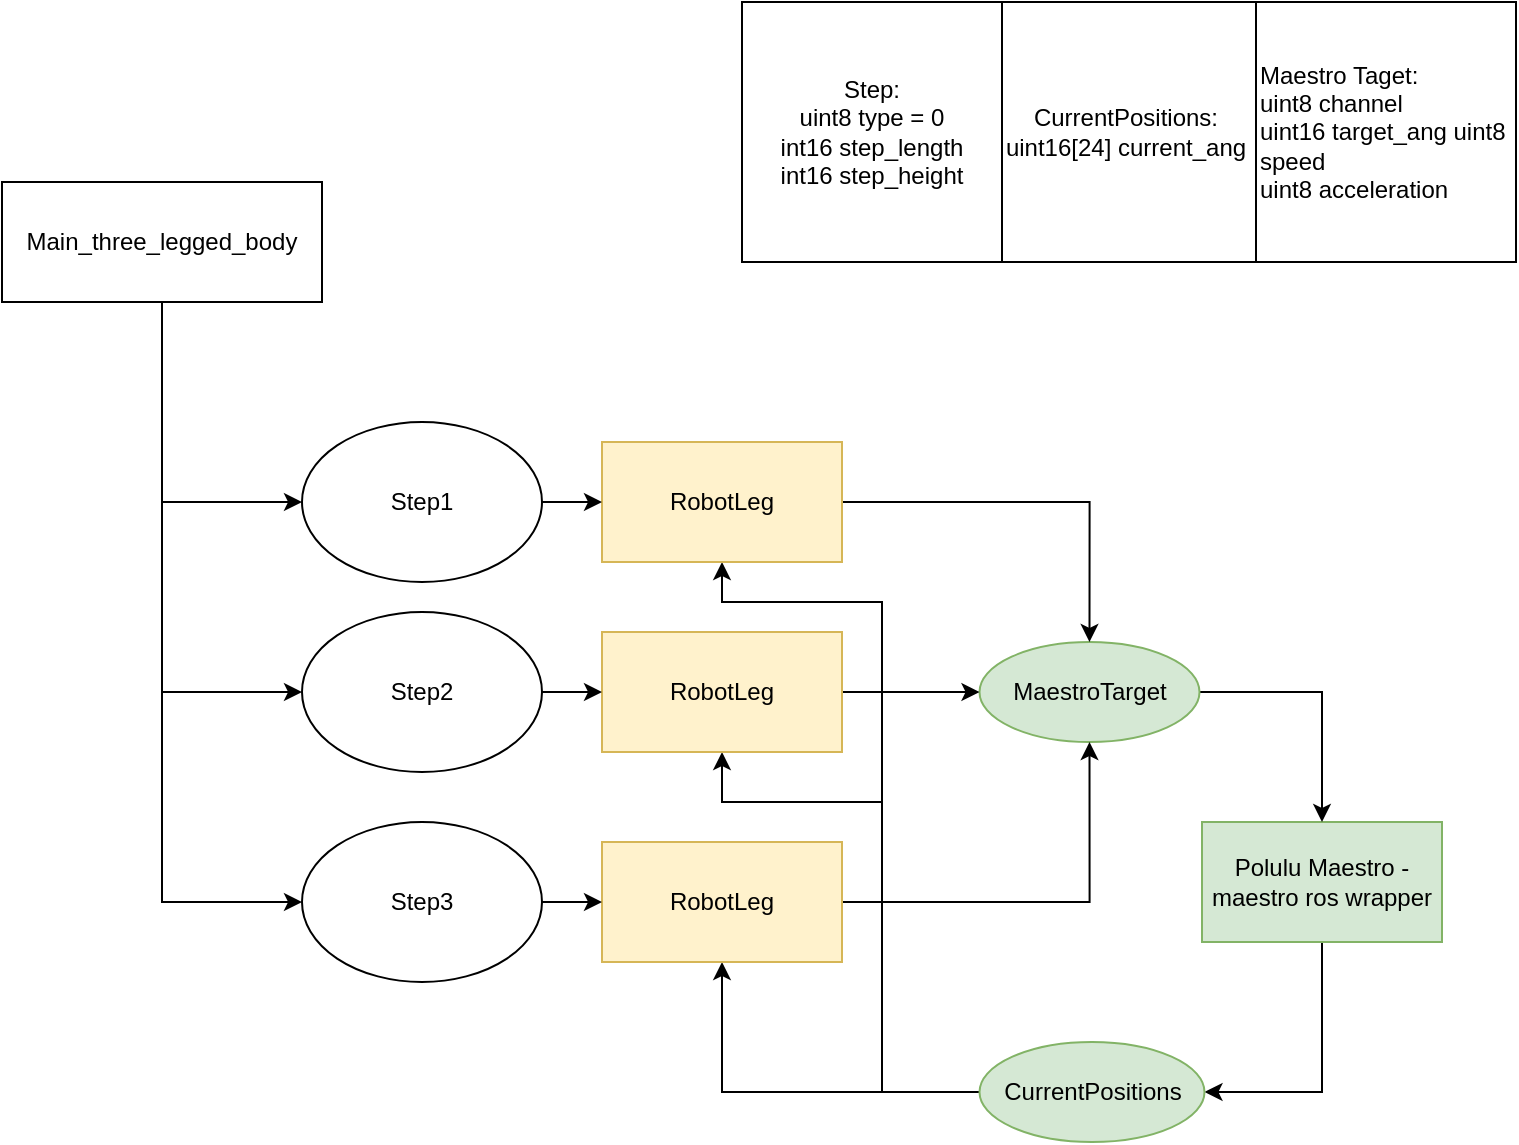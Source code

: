 <mxfile version="20.4.0" type="device"><diagram id="NFcjAwmAxr3F2hzBvSZC" name="Page-1"><mxGraphModel dx="1420" dy="834" grid="1" gridSize="10" guides="1" tooltips="1" connect="1" arrows="1" fold="1" page="1" pageScale="1" pageWidth="827" pageHeight="1169" math="0" shadow="0"><root><mxCell id="0"/><mxCell id="1" parent="0"/><mxCell id="n2j4CQMMadK633ObHg8q-7" style="edgeStyle=orthogonalEdgeStyle;rounded=0;orthogonalLoop=1;jettySize=auto;html=1;entryX=1;entryY=0.5;entryDx=0;entryDy=0;" parent="1" source="n2j4CQMMadK633ObHg8q-2" target="n2j4CQMMadK633ObHg8q-6" edge="1"><mxGeometry relative="1" as="geometry"/></mxCell><mxCell id="n2j4CQMMadK633ObHg8q-2" value="Polulu Maestro - maestro ros wrapper" style="rounded=0;whiteSpace=wrap;html=1;fillColor=#d5e8d4;strokeColor=#82b366;" parent="1" vertex="1"><mxGeometry x="670" y="410" width="120" height="60" as="geometry"/></mxCell><mxCell id="n2j4CQMMadK633ObHg8q-5" style="edgeStyle=orthogonalEdgeStyle;rounded=0;orthogonalLoop=1;jettySize=auto;html=1;" parent="1" source="n2j4CQMMadK633ObHg8q-3" target="n2j4CQMMadK633ObHg8q-2" edge="1"><mxGeometry relative="1" as="geometry"/></mxCell><mxCell id="n2j4CQMMadK633ObHg8q-3" value="MaestroTarget" style="ellipse;whiteSpace=wrap;html=1;fillColor=#d5e8d4;strokeColor=#82b366;" parent="1" vertex="1"><mxGeometry x="558.75" y="320" width="110" height="50" as="geometry"/></mxCell><mxCell id="3dIs1BvgKKJkEgijvuep-1" style="edgeStyle=orthogonalEdgeStyle;rounded=0;orthogonalLoop=1;jettySize=auto;html=1;entryX=0.5;entryY=1;entryDx=0;entryDy=0;" edge="1" parent="1" source="n2j4CQMMadK633ObHg8q-6" target="n2j4CQMMadK633ObHg8q-10"><mxGeometry relative="1" as="geometry"><Array as="points"><mxPoint x="510" y="545"/><mxPoint x="510" y="300"/><mxPoint x="430" y="300"/></Array></mxGeometry></mxCell><mxCell id="3dIs1BvgKKJkEgijvuep-2" style="edgeStyle=orthogonalEdgeStyle;rounded=0;orthogonalLoop=1;jettySize=auto;html=1;entryX=0.5;entryY=1;entryDx=0;entryDy=0;" edge="1" parent="1" source="n2j4CQMMadK633ObHg8q-6" target="n2j4CQMMadK633ObHg8q-16"><mxGeometry relative="1" as="geometry"><Array as="points"><mxPoint x="510" y="545"/><mxPoint x="510" y="400"/><mxPoint x="430" y="400"/></Array></mxGeometry></mxCell><mxCell id="3dIs1BvgKKJkEgijvuep-3" style="edgeStyle=orthogonalEdgeStyle;rounded=0;orthogonalLoop=1;jettySize=auto;html=1;entryX=0.5;entryY=1;entryDx=0;entryDy=0;" edge="1" parent="1" source="n2j4CQMMadK633ObHg8q-6" target="n2j4CQMMadK633ObHg8q-19"><mxGeometry relative="1" as="geometry"/></mxCell><mxCell id="n2j4CQMMadK633ObHg8q-6" value="CurrentPositions" style="ellipse;whiteSpace=wrap;html=1;fillColor=#d5e8d4;strokeColor=#82b366;" parent="1" vertex="1"><mxGeometry x="558.75" y="520" width="112.5" height="50" as="geometry"/></mxCell><mxCell id="n2j4CQMMadK633ObHg8q-8" value="&lt;span style=&quot;background-color: initial;&quot;&gt;Maestro Taget:&lt;/span&gt;&lt;br&gt;&lt;span style=&quot;background-color: initial;&quot;&gt;uint8 channel&lt;/span&gt;&lt;br&gt;&lt;span style=&quot;background-color: initial;&quot;&gt;uint16 target_ang uint8 speed&lt;/span&gt;&lt;br&gt;&lt;div style=&quot;&quot;&gt;&lt;span style=&quot;background-color: initial;&quot;&gt;uint8 acceleration&lt;/span&gt;&lt;/div&gt;" style="whiteSpace=wrap;html=1;aspect=fixed;align=left;" parent="1" vertex="1"><mxGeometry x="697" width="130" height="130" as="geometry"/></mxCell><mxCell id="n2j4CQMMadK633ObHg8q-9" value="CurrentPositions:&lt;br&gt;&lt;div style=&quot;text-align: left;&quot;&gt;uint16[24] current_ang&lt;br&gt;&lt;/div&gt;" style="whiteSpace=wrap;html=1;aspect=fixed;" parent="1" vertex="1"><mxGeometry x="567" width="130" height="130" as="geometry"/></mxCell><mxCell id="n2j4CQMMadK633ObHg8q-13" style="edgeStyle=orthogonalEdgeStyle;rounded=0;orthogonalLoop=1;jettySize=auto;html=1;" parent="1" source="n2j4CQMMadK633ObHg8q-10" target="n2j4CQMMadK633ObHg8q-3" edge="1"><mxGeometry relative="1" as="geometry"/></mxCell><mxCell id="n2j4CQMMadK633ObHg8q-10" value="RobotLeg" style="rounded=0;whiteSpace=wrap;html=1;fillColor=#fff2cc;strokeColor=#d6b656;" parent="1" vertex="1"><mxGeometry x="370" y="220" width="120" height="60" as="geometry"/></mxCell><mxCell id="n2j4CQMMadK633ObHg8q-15" style="edgeStyle=orthogonalEdgeStyle;rounded=0;orthogonalLoop=1;jettySize=auto;html=1;entryX=0;entryY=0.5;entryDx=0;entryDy=0;" parent="1" source="n2j4CQMMadK633ObHg8q-14" target="n2j4CQMMadK633ObHg8q-10" edge="1"><mxGeometry relative="1" as="geometry"/></mxCell><mxCell id="n2j4CQMMadK633ObHg8q-14" value="Step1" style="ellipse;whiteSpace=wrap;html=1;" parent="1" vertex="1"><mxGeometry x="220" y="210" width="120" height="80" as="geometry"/></mxCell><mxCell id="n2j4CQMMadK633ObHg8q-22" style="edgeStyle=orthogonalEdgeStyle;rounded=0;orthogonalLoop=1;jettySize=auto;html=1;entryX=0;entryY=0.5;entryDx=0;entryDy=0;" parent="1" source="n2j4CQMMadK633ObHg8q-16" target="n2j4CQMMadK633ObHg8q-3" edge="1"><mxGeometry relative="1" as="geometry"/></mxCell><mxCell id="n2j4CQMMadK633ObHg8q-16" value="RobotLeg" style="rounded=0;whiteSpace=wrap;html=1;fillColor=#fff2cc;strokeColor=#d6b656;" parent="1" vertex="1"><mxGeometry x="370" y="315" width="120" height="60" as="geometry"/></mxCell><mxCell id="n2j4CQMMadK633ObHg8q-17" style="edgeStyle=orthogonalEdgeStyle;rounded=0;orthogonalLoop=1;jettySize=auto;html=1;entryX=0;entryY=0.5;entryDx=0;entryDy=0;" parent="1" source="n2j4CQMMadK633ObHg8q-18" target="n2j4CQMMadK633ObHg8q-16" edge="1"><mxGeometry relative="1" as="geometry"/></mxCell><mxCell id="n2j4CQMMadK633ObHg8q-18" value="Step2" style="ellipse;whiteSpace=wrap;html=1;" parent="1" vertex="1"><mxGeometry x="220" y="305" width="120" height="80" as="geometry"/></mxCell><mxCell id="n2j4CQMMadK633ObHg8q-24" style="edgeStyle=orthogonalEdgeStyle;rounded=0;orthogonalLoop=1;jettySize=auto;html=1;entryX=0.5;entryY=1;entryDx=0;entryDy=0;" parent="1" source="n2j4CQMMadK633ObHg8q-19" target="n2j4CQMMadK633ObHg8q-3" edge="1"><mxGeometry relative="1" as="geometry"/></mxCell><mxCell id="n2j4CQMMadK633ObHg8q-19" value="RobotLeg" style="rounded=0;whiteSpace=wrap;html=1;fillColor=#fff2cc;strokeColor=#d6b656;" parent="1" vertex="1"><mxGeometry x="370" y="420" width="120" height="60" as="geometry"/></mxCell><mxCell id="n2j4CQMMadK633ObHg8q-23" value="" style="edgeStyle=orthogonalEdgeStyle;rounded=0;orthogonalLoop=1;jettySize=auto;html=1;" parent="1" source="n2j4CQMMadK633ObHg8q-21" target="n2j4CQMMadK633ObHg8q-19" edge="1"><mxGeometry relative="1" as="geometry"/></mxCell><mxCell id="n2j4CQMMadK633ObHg8q-21" value="Step3" style="ellipse;whiteSpace=wrap;html=1;" parent="1" vertex="1"><mxGeometry x="220" y="410" width="120" height="80" as="geometry"/></mxCell><mxCell id="n2j4CQMMadK633ObHg8q-26" style="edgeStyle=orthogonalEdgeStyle;rounded=0;orthogonalLoop=1;jettySize=auto;html=1;entryX=0;entryY=0.5;entryDx=0;entryDy=0;" parent="1" source="n2j4CQMMadK633ObHg8q-25" target="n2j4CQMMadK633ObHg8q-14" edge="1"><mxGeometry relative="1" as="geometry"/></mxCell><mxCell id="n2j4CQMMadK633ObHg8q-27" style="edgeStyle=orthogonalEdgeStyle;rounded=0;orthogonalLoop=1;jettySize=auto;html=1;exitX=0.5;exitY=1;exitDx=0;exitDy=0;entryX=0;entryY=0.5;entryDx=0;entryDy=0;" parent="1" source="n2j4CQMMadK633ObHg8q-25" target="n2j4CQMMadK633ObHg8q-18" edge="1"><mxGeometry relative="1" as="geometry"/></mxCell><mxCell id="n2j4CQMMadK633ObHg8q-28" style="edgeStyle=orthogonalEdgeStyle;rounded=0;orthogonalLoop=1;jettySize=auto;html=1;exitX=0.5;exitY=1;exitDx=0;exitDy=0;entryX=0;entryY=0.5;entryDx=0;entryDy=0;" parent="1" source="n2j4CQMMadK633ObHg8q-25" target="n2j4CQMMadK633ObHg8q-21" edge="1"><mxGeometry relative="1" as="geometry"/></mxCell><mxCell id="n2j4CQMMadK633ObHg8q-25" value="Main_three_legged_body" style="rounded=0;whiteSpace=wrap;html=1;" parent="1" vertex="1"><mxGeometry x="70" y="90" width="160" height="60" as="geometry"/></mxCell><mxCell id="n2j4CQMMadK633ObHg8q-29" value="Step:&lt;br&gt;uint8 type = 0&lt;br&gt;int16 step_length&lt;br&gt;int16 step_height" style="whiteSpace=wrap;html=1;aspect=fixed;" parent="1" vertex="1"><mxGeometry x="440" width="130" height="130" as="geometry"/></mxCell></root></mxGraphModel></diagram></mxfile>